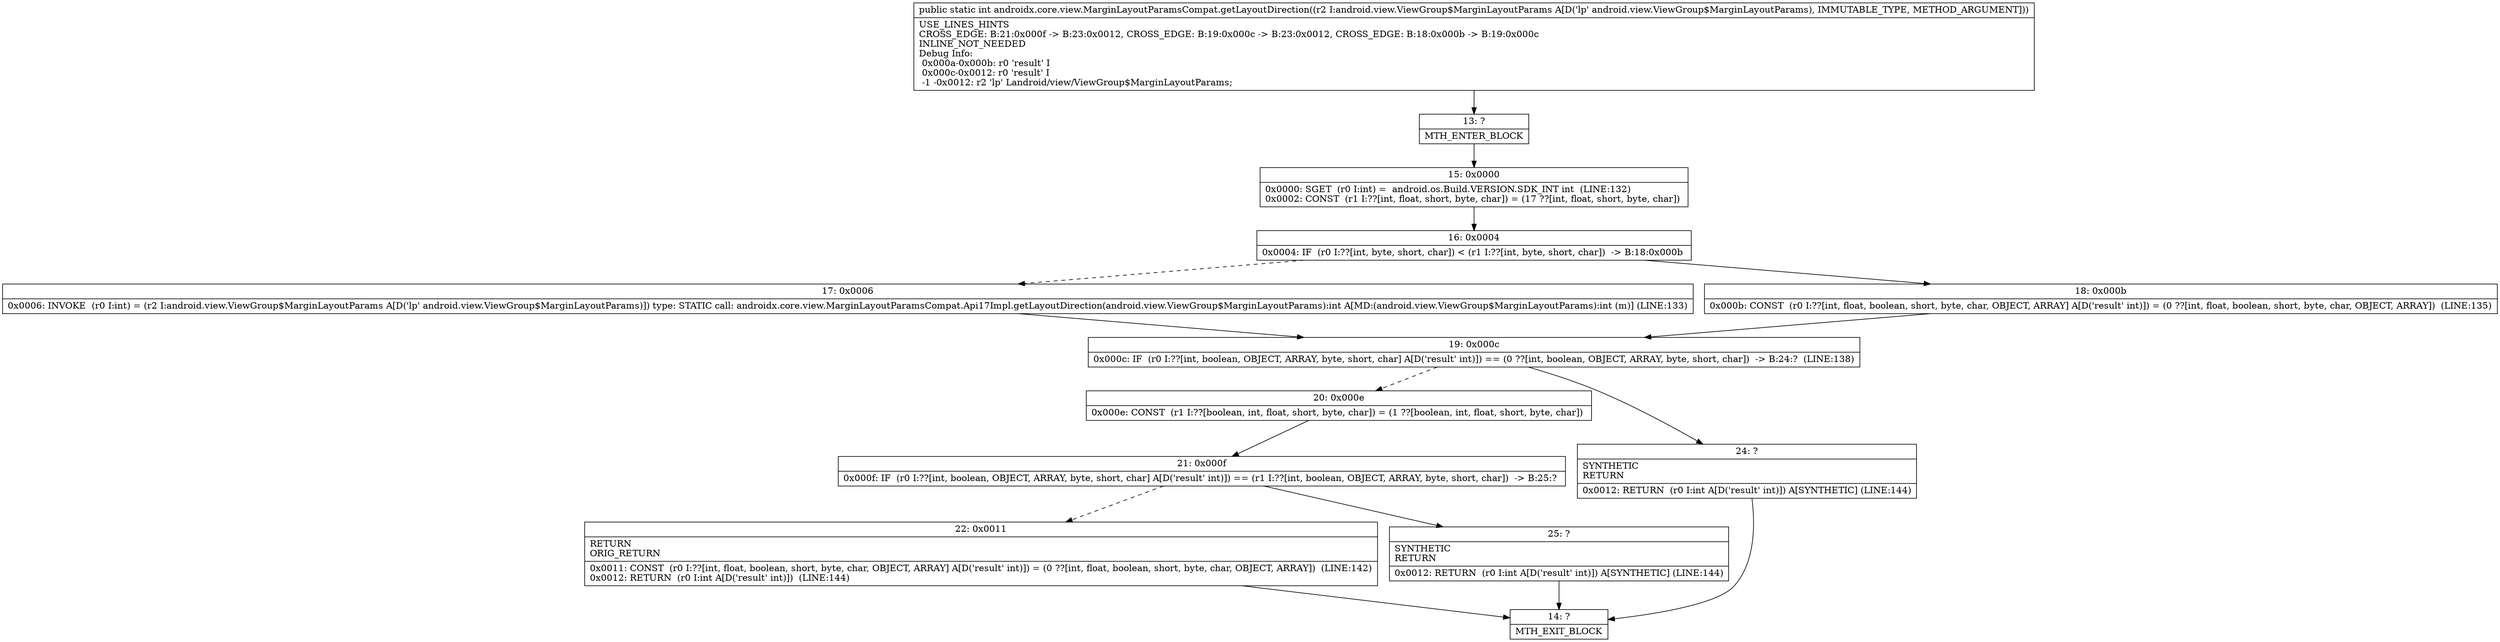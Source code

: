 digraph "CFG forandroidx.core.view.MarginLayoutParamsCompat.getLayoutDirection(Landroid\/view\/ViewGroup$MarginLayoutParams;)I" {
Node_13 [shape=record,label="{13\:\ ?|MTH_ENTER_BLOCK\l}"];
Node_15 [shape=record,label="{15\:\ 0x0000|0x0000: SGET  (r0 I:int) =  android.os.Build.VERSION.SDK_INT int  (LINE:132)\l0x0002: CONST  (r1 I:??[int, float, short, byte, char]) = (17 ??[int, float, short, byte, char]) \l}"];
Node_16 [shape=record,label="{16\:\ 0x0004|0x0004: IF  (r0 I:??[int, byte, short, char]) \< (r1 I:??[int, byte, short, char])  \-\> B:18:0x000b \l}"];
Node_17 [shape=record,label="{17\:\ 0x0006|0x0006: INVOKE  (r0 I:int) = (r2 I:android.view.ViewGroup$MarginLayoutParams A[D('lp' android.view.ViewGroup$MarginLayoutParams)]) type: STATIC call: androidx.core.view.MarginLayoutParamsCompat.Api17Impl.getLayoutDirection(android.view.ViewGroup$MarginLayoutParams):int A[MD:(android.view.ViewGroup$MarginLayoutParams):int (m)] (LINE:133)\l}"];
Node_19 [shape=record,label="{19\:\ 0x000c|0x000c: IF  (r0 I:??[int, boolean, OBJECT, ARRAY, byte, short, char] A[D('result' int)]) == (0 ??[int, boolean, OBJECT, ARRAY, byte, short, char])  \-\> B:24:?  (LINE:138)\l}"];
Node_20 [shape=record,label="{20\:\ 0x000e|0x000e: CONST  (r1 I:??[boolean, int, float, short, byte, char]) = (1 ??[boolean, int, float, short, byte, char]) \l}"];
Node_21 [shape=record,label="{21\:\ 0x000f|0x000f: IF  (r0 I:??[int, boolean, OBJECT, ARRAY, byte, short, char] A[D('result' int)]) == (r1 I:??[int, boolean, OBJECT, ARRAY, byte, short, char])  \-\> B:25:? \l}"];
Node_22 [shape=record,label="{22\:\ 0x0011|RETURN\lORIG_RETURN\l|0x0011: CONST  (r0 I:??[int, float, boolean, short, byte, char, OBJECT, ARRAY] A[D('result' int)]) = (0 ??[int, float, boolean, short, byte, char, OBJECT, ARRAY])  (LINE:142)\l0x0012: RETURN  (r0 I:int A[D('result' int)])  (LINE:144)\l}"];
Node_14 [shape=record,label="{14\:\ ?|MTH_EXIT_BLOCK\l}"];
Node_25 [shape=record,label="{25\:\ ?|SYNTHETIC\lRETURN\l|0x0012: RETURN  (r0 I:int A[D('result' int)]) A[SYNTHETIC] (LINE:144)\l}"];
Node_24 [shape=record,label="{24\:\ ?|SYNTHETIC\lRETURN\l|0x0012: RETURN  (r0 I:int A[D('result' int)]) A[SYNTHETIC] (LINE:144)\l}"];
Node_18 [shape=record,label="{18\:\ 0x000b|0x000b: CONST  (r0 I:??[int, float, boolean, short, byte, char, OBJECT, ARRAY] A[D('result' int)]) = (0 ??[int, float, boolean, short, byte, char, OBJECT, ARRAY])  (LINE:135)\l}"];
MethodNode[shape=record,label="{public static int androidx.core.view.MarginLayoutParamsCompat.getLayoutDirection((r2 I:android.view.ViewGroup$MarginLayoutParams A[D('lp' android.view.ViewGroup$MarginLayoutParams), IMMUTABLE_TYPE, METHOD_ARGUMENT]))  | USE_LINES_HINTS\lCROSS_EDGE: B:21:0x000f \-\> B:23:0x0012, CROSS_EDGE: B:19:0x000c \-\> B:23:0x0012, CROSS_EDGE: B:18:0x000b \-\> B:19:0x000c\lINLINE_NOT_NEEDED\lDebug Info:\l  0x000a\-0x000b: r0 'result' I\l  0x000c\-0x0012: r0 'result' I\l  \-1 \-0x0012: r2 'lp' Landroid\/view\/ViewGroup$MarginLayoutParams;\l}"];
MethodNode -> Node_13;Node_13 -> Node_15;
Node_15 -> Node_16;
Node_16 -> Node_17[style=dashed];
Node_16 -> Node_18;
Node_17 -> Node_19;
Node_19 -> Node_20[style=dashed];
Node_19 -> Node_24;
Node_20 -> Node_21;
Node_21 -> Node_22[style=dashed];
Node_21 -> Node_25;
Node_22 -> Node_14;
Node_25 -> Node_14;
Node_24 -> Node_14;
Node_18 -> Node_19;
}

